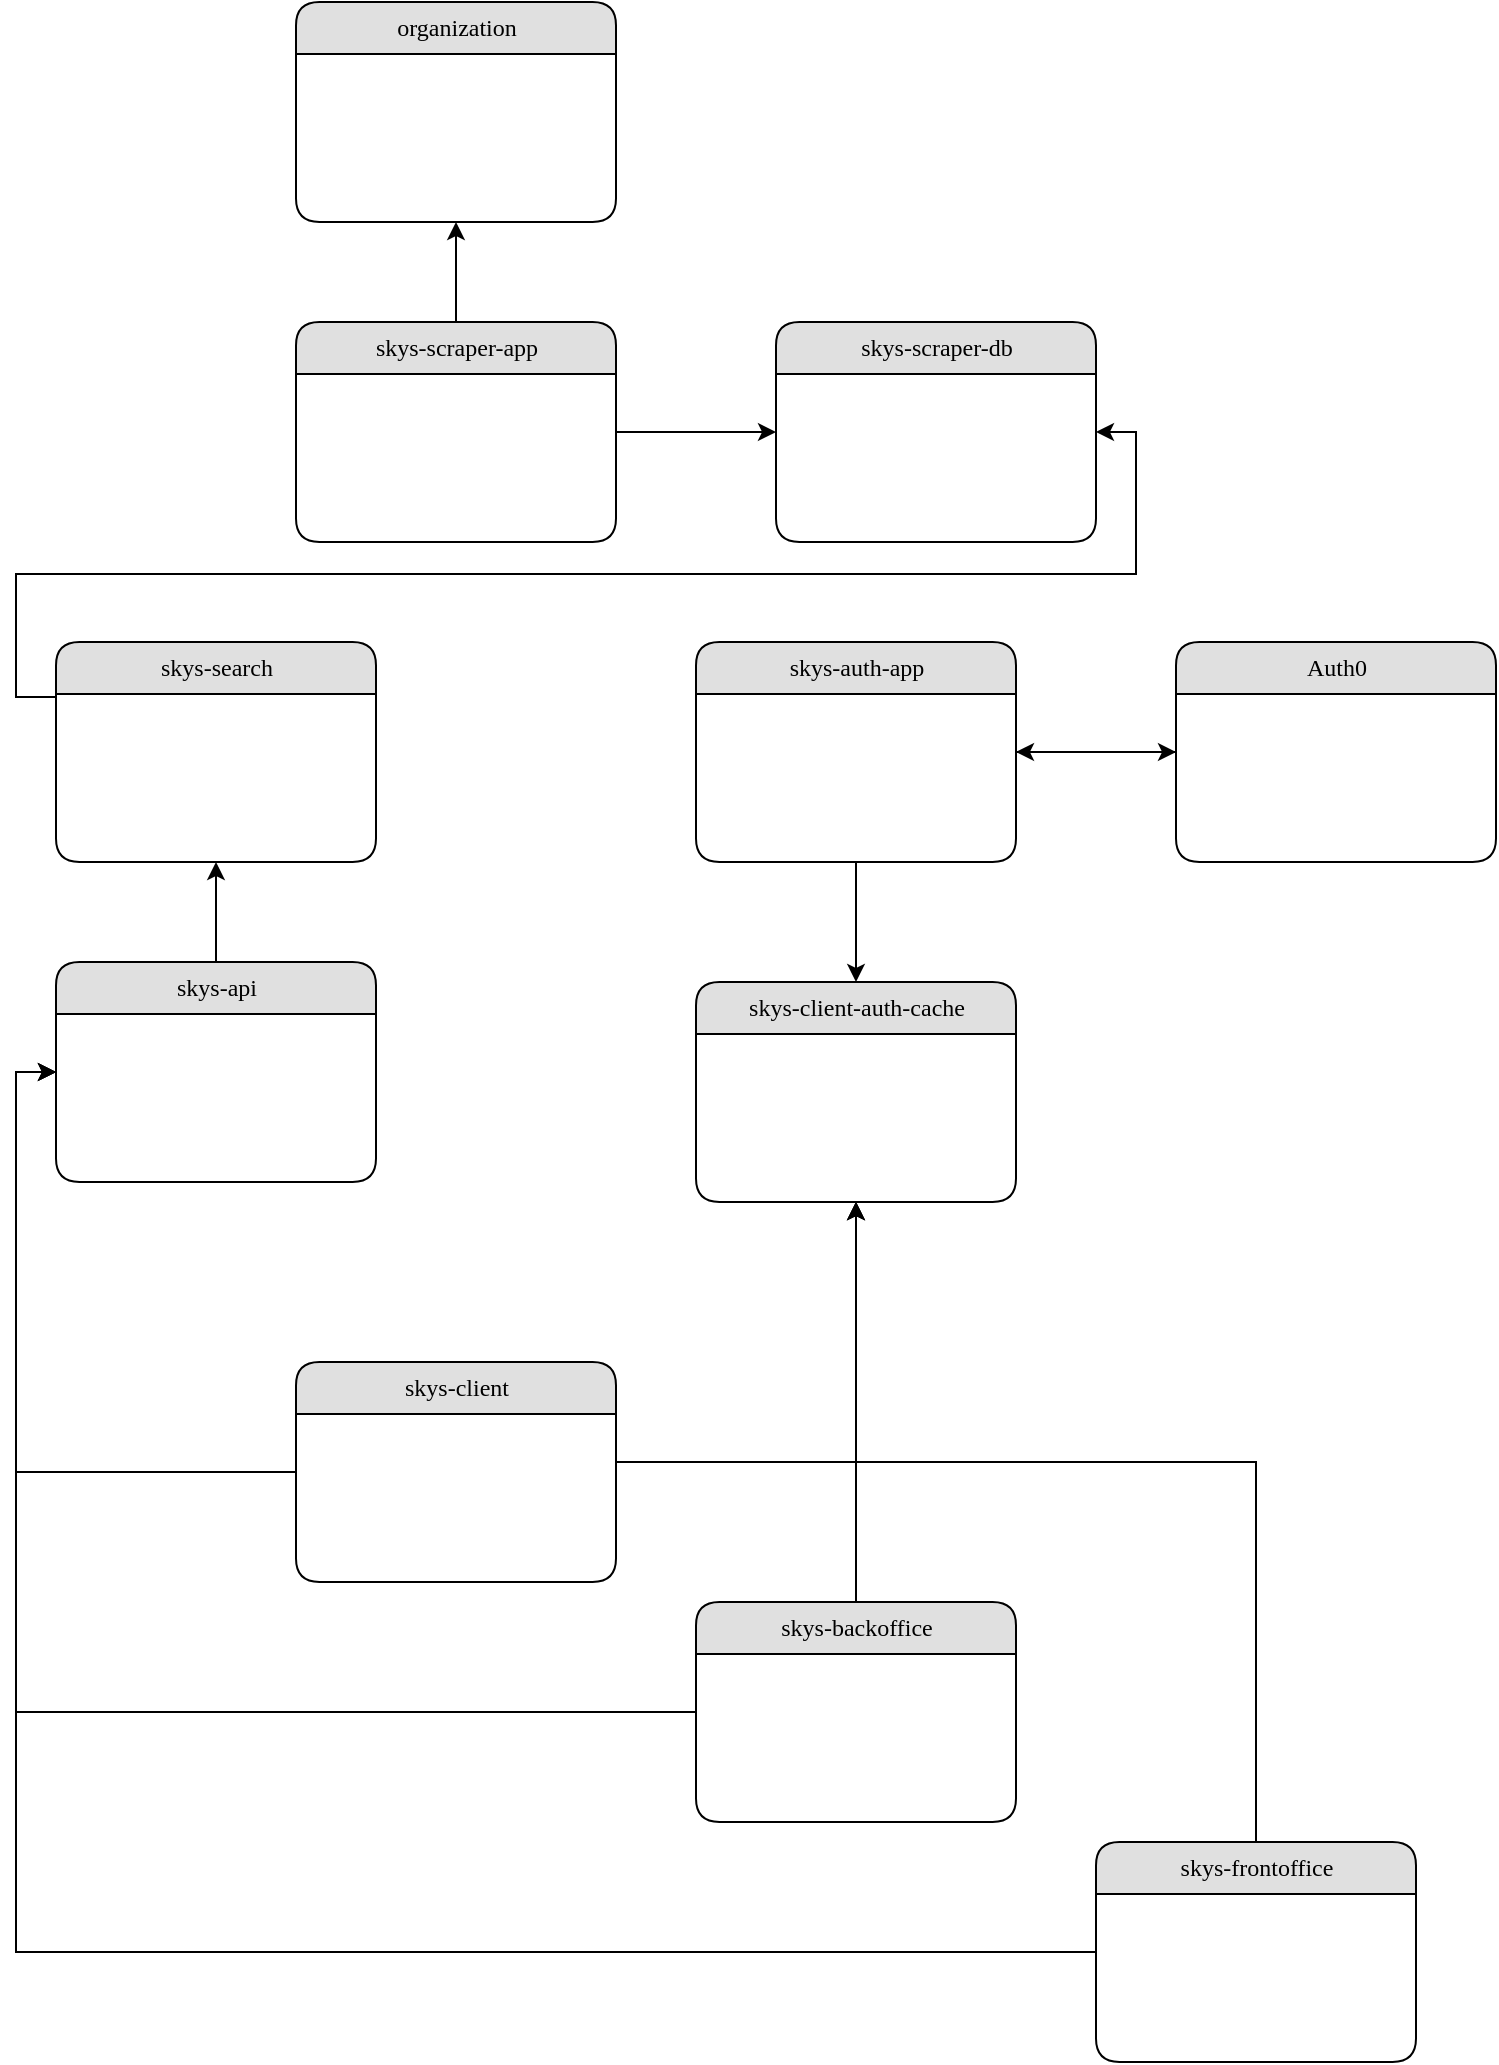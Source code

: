 <mxfile version="14.9.2" type="github">
  <diagram name="Page-1" id="b520641d-4fe3-3701-9064-5fc419738815">
    <mxGraphModel dx="1426" dy="713" grid="1" gridSize="10" guides="1" tooltips="1" connect="1" arrows="1" fold="1" page="1" pageScale="1" pageWidth="1100" pageHeight="850" background="none" math="0" shadow="0">
      <root>
        <mxCell id="0" />
        <mxCell id="1" parent="0" />
        <mxCell id="21ea969265ad0168-6" value="skys-scraper-app" style="swimlane;html=1;fontStyle=0;childLayout=stackLayout;horizontal=1;startSize=26;fillColor=#e0e0e0;horizontalStack=0;resizeParent=1;resizeLast=0;collapsible=1;marginBottom=0;swimlaneFillColor=#ffffff;align=center;rounded=1;shadow=0;comic=0;labelBackgroundColor=none;strokeWidth=1;fontFamily=Verdana;fontSize=12" parent="1" vertex="1">
          <mxGeometry x="400" y="230" width="160" height="110" as="geometry" />
        </mxCell>
        <mxCell id="fGuZKsi3WAYE4g1c1sPs-29" value="" style="edgeStyle=orthogonalEdgeStyle;rounded=0;orthogonalLoop=1;jettySize=auto;html=1;entryX=0;entryY=0.5;entryDx=0;entryDy=0;exitX=1;exitY=0.5;exitDx=0;exitDy=0;" edge="1" parent="1" source="21ea969265ad0168-10" target="fGuZKsi3WAYE4g1c1sPs-25">
          <mxGeometry relative="1" as="geometry">
            <mxPoint x="760" y="429" as="sourcePoint" />
            <mxPoint x="840" y="429" as="targetPoint" />
          </mxGeometry>
        </mxCell>
        <mxCell id="fGuZKsi3WAYE4g1c1sPs-44" style="edgeStyle=orthogonalEdgeStyle;rounded=0;orthogonalLoop=1;jettySize=auto;html=1;exitX=0.5;exitY=1;exitDx=0;exitDy=0;entryX=0.5;entryY=0;entryDx=0;entryDy=0;" edge="1" parent="1" source="21ea969265ad0168-10" target="fGuZKsi3WAYE4g1c1sPs-32">
          <mxGeometry relative="1" as="geometry" />
        </mxCell>
        <mxCell id="21ea969265ad0168-10" value="skys-auth-app" style="swimlane;html=1;fontStyle=0;childLayout=stackLayout;horizontal=1;startSize=26;fillColor=#e0e0e0;horizontalStack=0;resizeParent=1;resizeLast=0;collapsible=1;marginBottom=0;swimlaneFillColor=#ffffff;align=center;rounded=1;shadow=0;comic=0;labelBackgroundColor=none;strokeWidth=1;fontFamily=Verdana;fontSize=12" parent="1" vertex="1">
          <mxGeometry x="600" y="390" width="160" height="110" as="geometry" />
        </mxCell>
        <mxCell id="fGuZKsi3WAYE4g1c1sPs-3" value="" style="edgeStyle=orthogonalEdgeStyle;rounded=0;orthogonalLoop=1;jettySize=auto;html=1;entryX=0.5;entryY=1;entryDx=0;entryDy=0;" edge="1" parent="1" source="21ea969265ad0168-14" target="fGuZKsi3WAYE4g1c1sPs-32">
          <mxGeometry relative="1" as="geometry">
            <mxPoint x="580" y="660" as="targetPoint" />
            <Array as="points">
              <mxPoint x="680" y="800" />
            </Array>
          </mxGeometry>
        </mxCell>
        <mxCell id="21ea969265ad0168-14" value="skys-client" style="swimlane;html=1;fontStyle=0;childLayout=stackLayout;horizontal=1;startSize=26;fillColor=#e0e0e0;horizontalStack=0;resizeParent=1;resizeLast=0;collapsible=1;marginBottom=0;swimlaneFillColor=#ffffff;align=center;rounded=1;shadow=0;comic=0;labelBackgroundColor=none;strokeWidth=1;fontFamily=Verdana;fontSize=12" parent="1" vertex="1">
          <mxGeometry x="400" y="750" width="160" height="110" as="geometry" />
        </mxCell>
        <mxCell id="fGuZKsi3WAYE4g1c1sPs-8" value="skys-scraper-db" style="swimlane;html=1;fontStyle=0;childLayout=stackLayout;horizontal=1;startSize=26;fillColor=#e0e0e0;horizontalStack=0;resizeParent=1;resizeLast=0;collapsible=1;marginBottom=0;swimlaneFillColor=#ffffff;align=center;rounded=1;shadow=0;comic=0;labelBackgroundColor=none;strokeWidth=1;fontFamily=Verdana;fontSize=12" vertex="1" parent="1">
          <mxGeometry x="640" y="230" width="160" height="110" as="geometry" />
        </mxCell>
        <mxCell id="fGuZKsi3WAYE4g1c1sPs-12" value="organization" style="swimlane;html=1;fontStyle=0;childLayout=stackLayout;horizontal=1;startSize=26;fillColor=#e0e0e0;horizontalStack=0;resizeParent=1;resizeLast=0;collapsible=1;marginBottom=0;swimlaneFillColor=#ffffff;align=center;rounded=1;shadow=0;comic=0;labelBackgroundColor=none;strokeWidth=1;fontFamily=Verdana;fontSize=12" vertex="1" parent="1">
          <mxGeometry x="400" y="70" width="160" height="110" as="geometry" />
        </mxCell>
        <mxCell id="fGuZKsi3WAYE4g1c1sPs-16" value="" style="edgeStyle=orthogonalEdgeStyle;rounded=0;orthogonalLoop=1;jettySize=auto;html=1;exitX=0.5;exitY=0;exitDx=0;exitDy=0;entryX=0.5;entryY=1;entryDx=0;entryDy=0;" edge="1" parent="1" source="21ea969265ad0168-6" target="fGuZKsi3WAYE4g1c1sPs-12">
          <mxGeometry relative="1" as="geometry">
            <mxPoint x="610" y="200" as="targetPoint" />
          </mxGeometry>
        </mxCell>
        <mxCell id="fGuZKsi3WAYE4g1c1sPs-19" value="" style="edgeStyle=orthogonalEdgeStyle;rounded=0;orthogonalLoop=1;jettySize=auto;html=1;entryX=0;entryY=0.5;entryDx=0;entryDy=0;exitX=1;exitY=0.5;exitDx=0;exitDy=0;" edge="1" parent="1" source="21ea969265ad0168-6" target="fGuZKsi3WAYE4g1c1sPs-8">
          <mxGeometry relative="1" as="geometry">
            <mxPoint x="560" y="269" as="sourcePoint" />
            <mxPoint x="640" y="295" as="targetPoint" />
          </mxGeometry>
        </mxCell>
        <mxCell id="fGuZKsi3WAYE4g1c1sPs-24" value="" style="edgeStyle=orthogonalEdgeStyle;rounded=0;orthogonalLoop=1;jettySize=auto;html=1;entryX=1;entryY=0.5;entryDx=0;entryDy=0;exitX=0;exitY=0.25;exitDx=0;exitDy=0;" edge="1" parent="1" source="fGuZKsi3WAYE4g1c1sPs-20" target="fGuZKsi3WAYE4g1c1sPs-8">
          <mxGeometry relative="1" as="geometry">
            <mxPoint x="400" y="429" as="sourcePoint" />
            <mxPoint x="800" y="295" as="targetPoint" />
            <Array as="points">
              <mxPoint x="260" y="418" />
              <mxPoint x="260" y="356" />
              <mxPoint x="820" y="356" />
              <mxPoint x="820" y="285" />
            </Array>
          </mxGeometry>
        </mxCell>
        <mxCell id="fGuZKsi3WAYE4g1c1sPs-20" value="skys-search" style="swimlane;html=1;fontStyle=0;childLayout=stackLayout;horizontal=1;startSize=26;fillColor=#e0e0e0;horizontalStack=0;resizeParent=1;resizeLast=0;collapsible=1;marginBottom=0;swimlaneFillColor=#ffffff;align=center;rounded=1;shadow=0;comic=0;labelBackgroundColor=none;strokeWidth=1;fontFamily=Verdana;fontSize=12" vertex="1" parent="1">
          <mxGeometry x="280" y="390" width="160" height="110" as="geometry" />
        </mxCell>
        <mxCell id="fGuZKsi3WAYE4g1c1sPs-25" value="Auth0" style="swimlane;html=1;fontStyle=0;childLayout=stackLayout;horizontal=1;startSize=26;fillColor=#e0e0e0;horizontalStack=0;resizeParent=1;resizeLast=0;collapsible=1;marginBottom=0;swimlaneFillColor=#ffffff;align=center;rounded=1;shadow=0;comic=0;labelBackgroundColor=none;strokeWidth=1;fontFamily=Verdana;fontSize=12" vertex="1" parent="1">
          <mxGeometry x="840" y="390" width="160" height="110" as="geometry" />
        </mxCell>
        <mxCell id="fGuZKsi3WAYE4g1c1sPs-30" value="" style="edgeStyle=orthogonalEdgeStyle;rounded=0;orthogonalLoop=1;jettySize=auto;html=1;exitX=0;exitY=0.5;exitDx=0;exitDy=0;entryX=1;entryY=0.5;entryDx=0;entryDy=0;" edge="1" parent="1" source="fGuZKsi3WAYE4g1c1sPs-25" target="21ea969265ad0168-10">
          <mxGeometry relative="1" as="geometry">
            <mxPoint x="840" y="429" as="sourcePoint" />
            <mxPoint x="780" y="470" as="targetPoint" />
          </mxGeometry>
        </mxCell>
        <mxCell id="fGuZKsi3WAYE4g1c1sPs-32" value="skys-client-auth-cache" style="swimlane;html=1;fontStyle=0;childLayout=stackLayout;horizontal=1;startSize=26;fillColor=#e0e0e0;horizontalStack=0;resizeParent=1;resizeLast=0;collapsible=1;marginBottom=0;swimlaneFillColor=#ffffff;align=center;rounded=1;shadow=0;comic=0;labelBackgroundColor=none;strokeWidth=1;fontFamily=Verdana;fontSize=12" vertex="1" parent="1">
          <mxGeometry x="600" y="560" width="160" height="110" as="geometry" />
        </mxCell>
        <mxCell id="fGuZKsi3WAYE4g1c1sPs-41" style="edgeStyle=orthogonalEdgeStyle;rounded=0;orthogonalLoop=1;jettySize=auto;html=1;exitX=0;exitY=0.5;exitDx=0;exitDy=0;entryX=0;entryY=0.5;entryDx=0;entryDy=0;" edge="1" parent="1" source="21ea969265ad0168-14" target="fGuZKsi3WAYE4g1c1sPs-51">
          <mxGeometry relative="1" as="geometry">
            <mxPoint x="330" y="455" as="targetPoint" />
            <mxPoint x="400" y="749" as="sourcePoint" />
          </mxGeometry>
        </mxCell>
        <mxCell id="fGuZKsi3WAYE4g1c1sPs-47" style="edgeStyle=orthogonalEdgeStyle;rounded=0;orthogonalLoop=1;jettySize=auto;html=1;exitX=0.5;exitY=0;exitDx=0;exitDy=0;entryX=0.5;entryY=1;entryDx=0;entryDy=0;" edge="1" parent="1" source="fGuZKsi3WAYE4g1c1sPs-45" target="fGuZKsi3WAYE4g1c1sPs-32">
          <mxGeometry relative="1" as="geometry">
            <Array as="points">
              <mxPoint x="680" y="740" />
              <mxPoint x="680" y="740" />
            </Array>
          </mxGeometry>
        </mxCell>
        <mxCell id="fGuZKsi3WAYE4g1c1sPs-49" style="edgeStyle=orthogonalEdgeStyle;rounded=0;orthogonalLoop=1;jettySize=auto;html=1;exitX=0;exitY=0.5;exitDx=0;exitDy=0;entryX=0;entryY=0.5;entryDx=0;entryDy=0;" edge="1" parent="1" source="fGuZKsi3WAYE4g1c1sPs-45" target="fGuZKsi3WAYE4g1c1sPs-51">
          <mxGeometry relative="1" as="geometry" />
        </mxCell>
        <mxCell id="fGuZKsi3WAYE4g1c1sPs-45" value="skys-backoffice" style="swimlane;html=1;fontStyle=0;childLayout=stackLayout;horizontal=1;startSize=26;fillColor=#e0e0e0;horizontalStack=0;resizeParent=1;resizeLast=0;collapsible=1;marginBottom=0;swimlaneFillColor=#ffffff;align=center;rounded=1;shadow=0;comic=0;labelBackgroundColor=none;strokeWidth=1;fontFamily=Verdana;fontSize=12" vertex="1" parent="1">
          <mxGeometry x="600" y="870" width="160" height="110" as="geometry" />
        </mxCell>
        <mxCell id="fGuZKsi3WAYE4g1c1sPs-48" style="edgeStyle=orthogonalEdgeStyle;rounded=0;orthogonalLoop=1;jettySize=auto;html=1;exitX=0.5;exitY=0;exitDx=0;exitDy=0;entryX=0.5;entryY=1;entryDx=0;entryDy=0;" edge="1" parent="1" source="fGuZKsi3WAYE4g1c1sPs-46" target="fGuZKsi3WAYE4g1c1sPs-32">
          <mxGeometry relative="1" as="geometry">
            <Array as="points">
              <mxPoint x="880" y="800" />
              <mxPoint x="680" y="800" />
            </Array>
          </mxGeometry>
        </mxCell>
        <mxCell id="fGuZKsi3WAYE4g1c1sPs-50" style="edgeStyle=orthogonalEdgeStyle;rounded=0;orthogonalLoop=1;jettySize=auto;html=1;exitX=0;exitY=0.5;exitDx=0;exitDy=0;entryX=0;entryY=0.5;entryDx=0;entryDy=0;" edge="1" parent="1" source="fGuZKsi3WAYE4g1c1sPs-46" target="fGuZKsi3WAYE4g1c1sPs-51">
          <mxGeometry relative="1" as="geometry" />
        </mxCell>
        <mxCell id="fGuZKsi3WAYE4g1c1sPs-46" value="skys-frontoffice" style="swimlane;html=1;fontStyle=0;childLayout=stackLayout;horizontal=1;startSize=26;fillColor=#e0e0e0;horizontalStack=0;resizeParent=1;resizeLast=0;collapsible=1;marginBottom=0;swimlaneFillColor=#ffffff;align=center;rounded=1;shadow=0;comic=0;labelBackgroundColor=none;strokeWidth=1;fontFamily=Verdana;fontSize=12" vertex="1" parent="1">
          <mxGeometry x="800" y="990" width="160" height="110" as="geometry" />
        </mxCell>
        <mxCell id="fGuZKsi3WAYE4g1c1sPs-52" style="edgeStyle=orthogonalEdgeStyle;rounded=0;orthogonalLoop=1;jettySize=auto;html=1;exitX=0.5;exitY=0;exitDx=0;exitDy=0;entryX=0.5;entryY=1;entryDx=0;entryDy=0;" edge="1" parent="1" source="fGuZKsi3WAYE4g1c1sPs-51" target="fGuZKsi3WAYE4g1c1sPs-20">
          <mxGeometry relative="1" as="geometry" />
        </mxCell>
        <mxCell id="fGuZKsi3WAYE4g1c1sPs-51" value="skys-api" style="swimlane;html=1;fontStyle=0;childLayout=stackLayout;horizontal=1;startSize=26;fillColor=#e0e0e0;horizontalStack=0;resizeParent=1;resizeLast=0;collapsible=1;marginBottom=0;swimlaneFillColor=#ffffff;align=center;rounded=1;shadow=0;comic=0;labelBackgroundColor=none;strokeWidth=1;fontFamily=Verdana;fontSize=12" vertex="1" parent="1">
          <mxGeometry x="280" y="550" width="160" height="110" as="geometry" />
        </mxCell>
      </root>
    </mxGraphModel>
  </diagram>
</mxfile>
